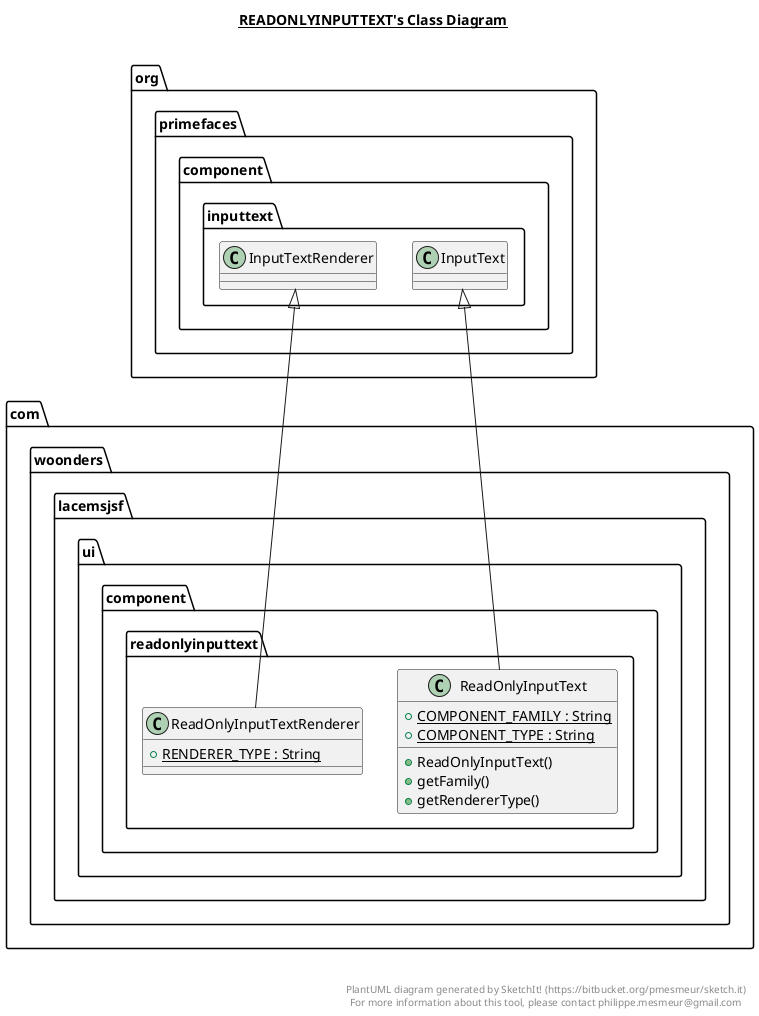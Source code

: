 @startuml

title __READONLYINPUTTEXT's Class Diagram__\n

  namespace com.woonders.lacemsjsf.ui {
    namespace component.readonlyinputtext {
      class com.woonders.lacemsjsf.ui.component.readonlyinputtext.ReadOnlyInputText {
          {static} + COMPONENT_FAMILY : String
          {static} + COMPONENT_TYPE : String
          + ReadOnlyInputText()
          + getFamily()
          + getRendererType()
      }
    }
  }
  

  namespace com.woonders.lacemsjsf.ui {
    namespace component.readonlyinputtext {
      class com.woonders.lacemsjsf.ui.component.readonlyinputtext.ReadOnlyInputTextRenderer {
          {static} + RENDERER_TYPE : String
      }
    }
  }
  

  com.woonders.lacemsjsf.ui.component.readonlyinputtext.ReadOnlyInputText -up-|> org.primefaces.component.inputtext.InputText
  com.woonders.lacemsjsf.ui.component.readonlyinputtext.ReadOnlyInputTextRenderer -up-|> org.primefaces.component.inputtext.InputTextRenderer


right footer


PlantUML diagram generated by SketchIt! (https://bitbucket.org/pmesmeur/sketch.it)
For more information about this tool, please contact philippe.mesmeur@gmail.com
endfooter

@enduml
